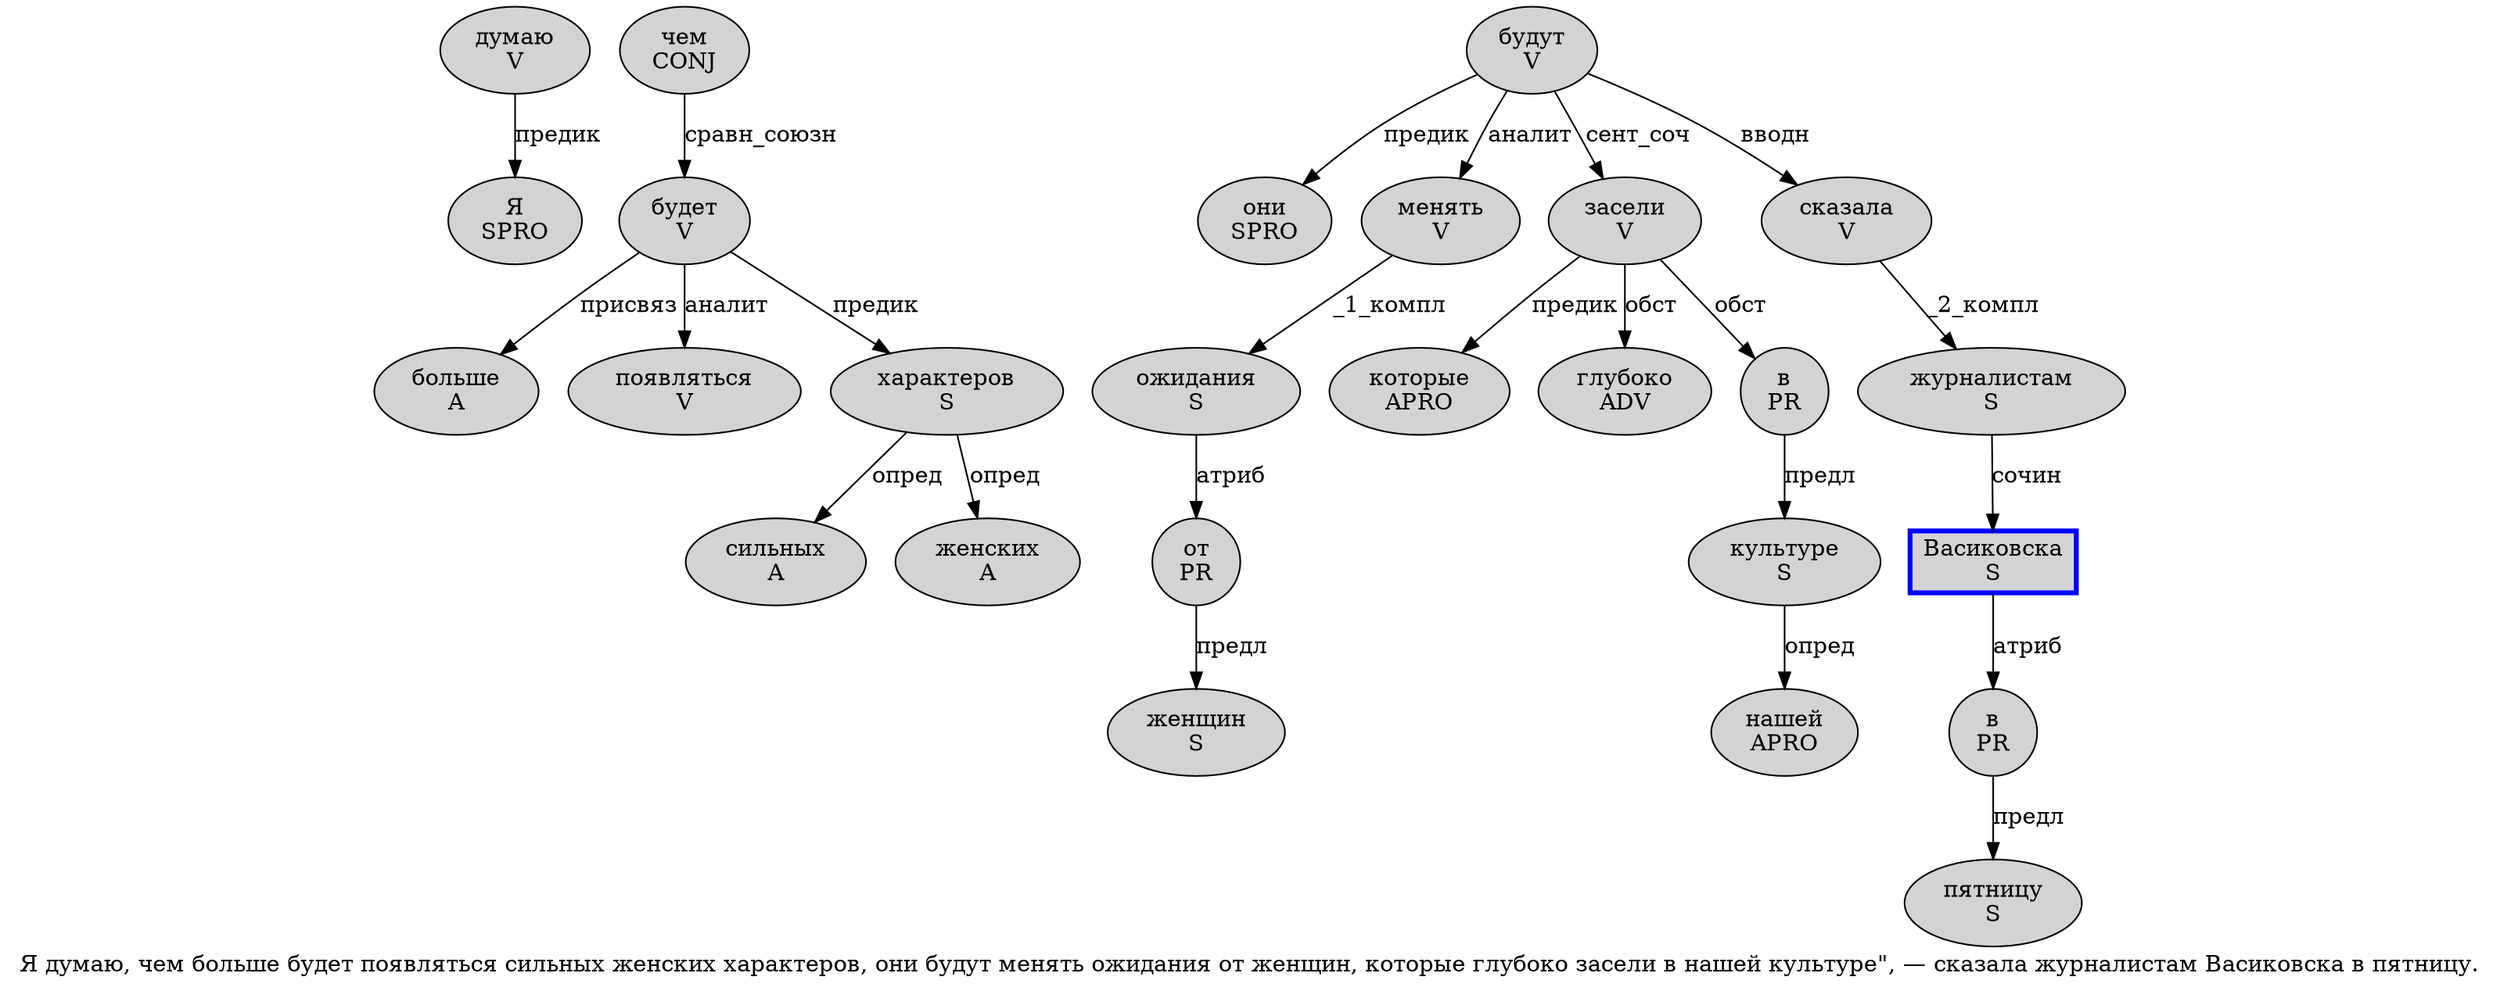 digraph SENTENCE_869 {
	graph [label="Я думаю, чем больше будет появляться сильных женских характеров, они будут менять ожидания от женщин, которые глубоко засели в нашей культуре\", — сказала журналистам Васиковска в пятницу."]
	node [style=filled]
		0 [label="Я
SPRO" color="" fillcolor=lightgray penwidth=1 shape=ellipse]
		1 [label="думаю
V" color="" fillcolor=lightgray penwidth=1 shape=ellipse]
		3 [label="чем
CONJ" color="" fillcolor=lightgray penwidth=1 shape=ellipse]
		4 [label="больше
A" color="" fillcolor=lightgray penwidth=1 shape=ellipse]
		5 [label="будет
V" color="" fillcolor=lightgray penwidth=1 shape=ellipse]
		6 [label="появляться
V" color="" fillcolor=lightgray penwidth=1 shape=ellipse]
		7 [label="сильных
A" color="" fillcolor=lightgray penwidth=1 shape=ellipse]
		8 [label="женских
A" color="" fillcolor=lightgray penwidth=1 shape=ellipse]
		9 [label="характеров
S" color="" fillcolor=lightgray penwidth=1 shape=ellipse]
		11 [label="они
SPRO" color="" fillcolor=lightgray penwidth=1 shape=ellipse]
		12 [label="будут
V" color="" fillcolor=lightgray penwidth=1 shape=ellipse]
		13 [label="менять
V" color="" fillcolor=lightgray penwidth=1 shape=ellipse]
		14 [label="ожидания
S" color="" fillcolor=lightgray penwidth=1 shape=ellipse]
		15 [label="от
PR" color="" fillcolor=lightgray penwidth=1 shape=ellipse]
		16 [label="женщин
S" color="" fillcolor=lightgray penwidth=1 shape=ellipse]
		18 [label="которые
APRO" color="" fillcolor=lightgray penwidth=1 shape=ellipse]
		19 [label="глубоко
ADV" color="" fillcolor=lightgray penwidth=1 shape=ellipse]
		20 [label="засели
V" color="" fillcolor=lightgray penwidth=1 shape=ellipse]
		21 [label="в
PR" color="" fillcolor=lightgray penwidth=1 shape=ellipse]
		22 [label="нашей
APRO" color="" fillcolor=lightgray penwidth=1 shape=ellipse]
		23 [label="культуре
S" color="" fillcolor=lightgray penwidth=1 shape=ellipse]
		27 [label="сказала
V" color="" fillcolor=lightgray penwidth=1 shape=ellipse]
		28 [label="журналистам
S" color="" fillcolor=lightgray penwidth=1 shape=ellipse]
		29 [label="Васиковска
S" color=blue fillcolor=lightgray penwidth=3 shape=box]
		30 [label="в
PR" color="" fillcolor=lightgray penwidth=1 shape=ellipse]
		31 [label="пятницу
S" color="" fillcolor=lightgray penwidth=1 shape=ellipse]
			15 -> 16 [label="предл"]
			1 -> 0 [label="предик"]
			12 -> 11 [label="предик"]
			12 -> 13 [label="аналит"]
			12 -> 20 [label="сент_соч"]
			12 -> 27 [label="вводн"]
			28 -> 29 [label="сочин"]
			3 -> 5 [label="сравн_союзн"]
			13 -> 14 [label="_1_компл"]
			20 -> 18 [label="предик"]
			20 -> 19 [label="обст"]
			20 -> 21 [label="обст"]
			23 -> 22 [label="опред"]
			9 -> 7 [label="опред"]
			9 -> 8 [label="опред"]
			27 -> 28 [label="_2_компл"]
			29 -> 30 [label="атриб"]
			21 -> 23 [label="предл"]
			14 -> 15 [label="атриб"]
			5 -> 4 [label="присвяз"]
			5 -> 6 [label="аналит"]
			5 -> 9 [label="предик"]
			30 -> 31 [label="предл"]
}